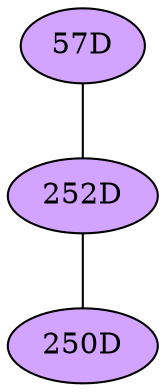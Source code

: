 // The Round Table
graph {
	"57D" [fillcolor="#D3A4FF" style=radial]
	"252D" [fillcolor="#D3A4FF" style=radial]
	"57D" -- "252D" [penwidth=1]
	"252D" [fillcolor="#D3A4FF" style=radial]
	"250D" [fillcolor="#D3A4FF" style=radial]
	"252D" -- "250D" [penwidth=1]
}
